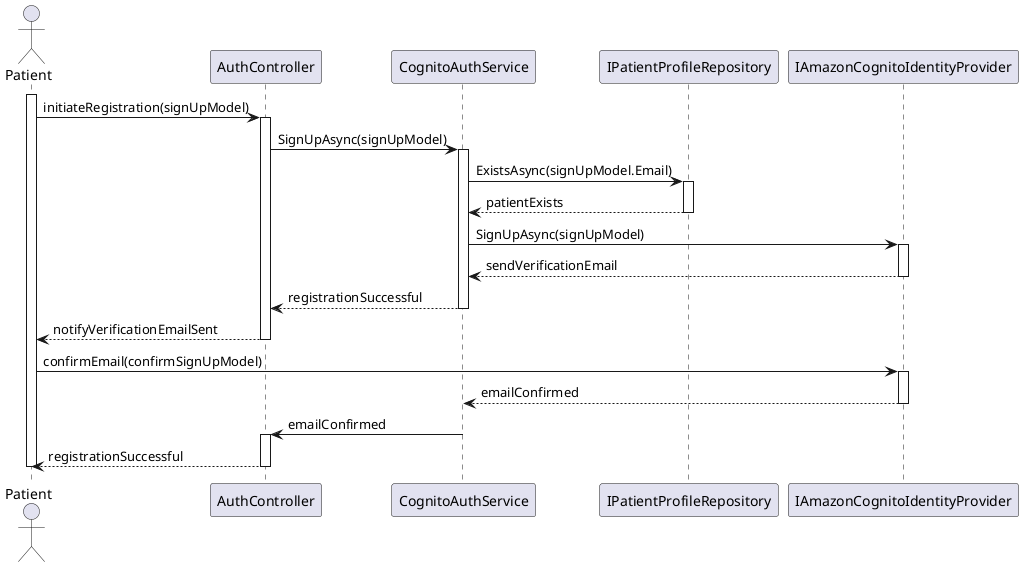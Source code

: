 @startuml Level 3 Sequence Diagram for US 5.1.3
actor Patient
participant AuthController as Controller
participant CognitoAuthService as AuthService
participant IPatientProfileRepository as Repository
participant IAmazonCognitoIdentityProvider as IAM

activate Patient
Patient -> Controller: initiateRegistration(signUpModel)
activate Controller

Controller -> AuthService: SignUpAsync(signUpModel)
activate AuthService

AuthService -> Repository: ExistsAsync(signUpModel.Email)
activate Repository
Repository --> AuthService: patientExists
deactivate Repository

AuthService -> IAM: SignUpAsync(signUpModel)
activate IAM
IAM --> AuthService: sendVerificationEmail
deactivate IAM

AuthService --> Controller: registrationSuccessful
deactivate AuthService

Controller --> Patient: notifyVerificationEmailSent
deactivate Controller

Patient -> IAM: confirmEmail(confirmSignUpModel)
activate IAM
IAM --> AuthService: emailConfirmed
deactivate IAM

AuthService -> Controller: emailConfirmed
activate Controller

Controller --> Patient: registrationSuccessful
deactivate Controller
deactivate Patient

@enduml